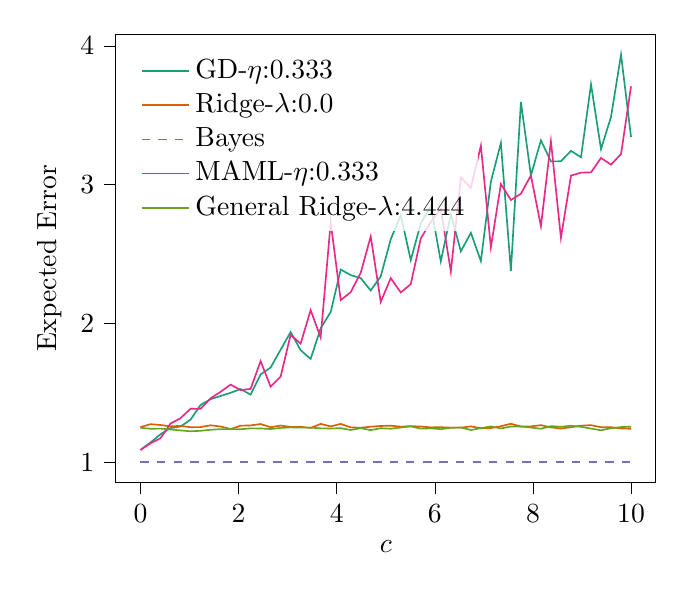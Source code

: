 % This file was created with tikzplotlib v0.10.1.
\begin{tikzpicture}

\definecolor{chocolate217952}{RGB}{217,95,2}
\definecolor{darkcyan27158119}{RGB}{27,158,119}
\definecolor{darkgray176}{RGB}{176,176,176}
\definecolor{deeppink23141138}{RGB}{231,41,138}
\definecolor{lightslategray117112179}{RGB}{117,112,179}
\definecolor{olivedrab10216630}{RGB}{102,166,30}

\begin{axis}[
legend cell align={left},
legend style={
  fill opacity=0.8,
  draw opacity=1,
  text opacity=1,
  at={(0.03,0.97)},
  anchor=north west,
  draw=none
},
tick align=outside,
tick pos=left,
x grid style={darkgray176},
xlabel={\(\displaystyle c\)},
xmin=-0.5, xmax=10.5,
xtick style={color=black},
y grid style={darkgray176},
ylabel={Expected Error},
ymin=0.853, ymax=4.083,
ytick style={color=black}
]
\addplot [semithick, darkcyan27158119]
table {%
0 1.088
0.204 1.142
0.408 1.201
0.612 1.246
0.816 1.257
1.02 1.306
1.224 1.412
1.429 1.454
1.633 1.477
1.837 1.5
2.041 1.527
2.245 1.487
2.449 1.632
2.653 1.682
2.857 1.81
3.061 1.938
3.265 1.807
3.469 1.744
3.673 1.964
3.878 2.082
4.082 2.388
4.286 2.348
4.49 2.326
4.694 2.237
4.898 2.339
5.102 2.606
5.306 2.781
5.51 2.456
5.714 2.721
5.918 2.846
6.122 2.447
6.327 2.787
6.531 2.519
6.735 2.653
6.939 2.449
7.143 3.021
7.347 3.3
7.551 2.378
7.755 3.596
7.959 3.066
8.163 3.319
8.367 3.167
8.571 3.168
8.776 3.243
8.98 3.197
9.184 3.722
9.388 3.256
9.592 3.488
9.796 3.936
10 3.343
};
\addlegendentry{GD-$\eta$:0.333}
\addplot [semithick, chocolate217952]
table {%
0 1.253
0.204 1.274
0.408 1.268
0.612 1.258
0.816 1.262
1.02 1.252
1.224 1.253
1.429 1.266
1.633 1.257
1.837 1.239
2.041 1.263
2.245 1.265
2.449 1.275
2.653 1.252
2.857 1.264
3.061 1.254
3.265 1.255
3.469 1.247
3.673 1.276
3.878 1.258
4.082 1.276
4.286 1.251
4.49 1.248
4.694 1.256
4.898 1.261
5.102 1.263
5.306 1.256
5.51 1.26
5.714 1.257
5.918 1.251
6.122 1.252
6.327 1.249
6.531 1.249
6.735 1.258
6.939 1.245
7.143 1.246
7.347 1.259
7.551 1.277
7.755 1.257
7.959 1.258
8.163 1.267
8.367 1.251
8.571 1.243
8.776 1.252
8.98 1.263
9.184 1.267
9.388 1.252
9.592 1.252
9.796 1.243
10 1.241
};
\addlegendentry{Ridge-$\lambda$:0.0}
\addplot [semithick, lightslategray117112179, dashed]
table {%
0 1.0
0.204 1.0
0.408 1.0
0.612 1.0
0.816 1.0
1.02 1.0
1.224 1.0
1.429 1.0
1.633 1.0
1.837 1.0
2.041 1.0
2.245 1.0
2.449 1.0
2.653 1.0
2.857 1.0
3.061 1.0
3.265 1.0
3.469 1.0
3.673 1.0
3.878 1.0
4.082 1.0
4.286 1.0
4.49 1.0
4.694 1.0
4.898 1.0
5.102 1.0
5.306 1.0
5.51 1.0
5.714 1.0
5.918 1.0
6.122 1.0
6.327 1.0
6.531 1.0
6.735 1.0
6.939 1.0
7.143 1.0
7.347 1.0
7.551 1.0
7.755 1.0
7.959 1.0
8.163 1.0
8.367 1.0
8.571 1.0
8.776 1.0
8.98 1.0
9.184 1.0
9.388 1.0
9.592 1.0
9.796 1.0
10 1.0
};
\addlegendentry{Bayes}
\addplot [semithick, deeppink23141138]
table {%
0 1.088
0.204 1.136
0.408 1.173
0.612 1.278
0.816 1.317
1.02 1.385
1.224 1.384
1.429 1.46
1.633 1.507
1.837 1.559
2.041 1.52
2.245 1.528
2.449 1.728
2.653 1.544
2.857 1.616
3.061 1.918
3.265 1.854
3.469 2.096
3.673 1.898
3.878 2.728
4.082 2.168
4.286 2.225
4.49 2.365
4.694 2.627
4.898 2.155
5.102 2.326
5.306 2.223
5.51 2.283
5.714 2.612
5.918 2.731
6.122 2.825
6.327 2.374
6.531 3.052
6.735 2.977
6.939 3.28
7.143 2.548
7.347 3.004
7.551 2.889
7.755 2.934
7.959 3.066
8.163 2.7
8.367 3.313
8.571 2.616
8.776 3.065
8.98 3.086
9.184 3.088
9.388 3.192
9.592 3.144
9.796 3.22
10 3.708
};
\addlegendentry{MAML-$\eta$:0.333}
\addplot [semithick, olivedrab10216630]
table {%
0 1.248
0.204 1.241
0.408 1.242
0.612 1.236
0.816 1.229
1.02 1.223
1.224 1.226
1.429 1.234
1.633 1.238
1.837 1.239
2.041 1.237
2.245 1.244
2.449 1.243
2.653 1.239
2.857 1.247
3.061 1.251
3.265 1.249
3.469 1.249
3.673 1.244
3.878 1.243
4.082 1.245
4.286 1.232
4.49 1.245
4.694 1.231
4.898 1.245
5.102 1.241
5.306 1.25
5.51 1.258
5.714 1.242
5.918 1.244
6.122 1.238
6.327 1.248
6.531 1.25
6.735 1.232
6.939 1.245
7.143 1.258
7.347 1.243
7.551 1.257
7.755 1.257
7.959 1.25
8.163 1.241
8.367 1.26
8.571 1.255
8.776 1.263
8.98 1.255
9.184 1.242
9.388 1.23
9.592 1.245
9.796 1.253
10 1.256
};
\addlegendentry{General Ridge-$\lambda$:4.444}
\end{axis}

\end{tikzpicture}
